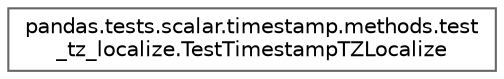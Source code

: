 digraph "Graphical Class Hierarchy"
{
 // LATEX_PDF_SIZE
  bgcolor="transparent";
  edge [fontname=Helvetica,fontsize=10,labelfontname=Helvetica,labelfontsize=10];
  node [fontname=Helvetica,fontsize=10,shape=box,height=0.2,width=0.4];
  rankdir="LR";
  Node0 [id="Node000000",label="pandas.tests.scalar.timestamp.methods.test\l_tz_localize.TestTimestampTZLocalize",height=0.2,width=0.4,color="grey40", fillcolor="white", style="filled",URL="$d1/d9c/classpandas_1_1tests_1_1scalar_1_1timestamp_1_1methods_1_1test__tz__localize_1_1TestTimestampTZLocalize.html",tooltip=" "];
}
